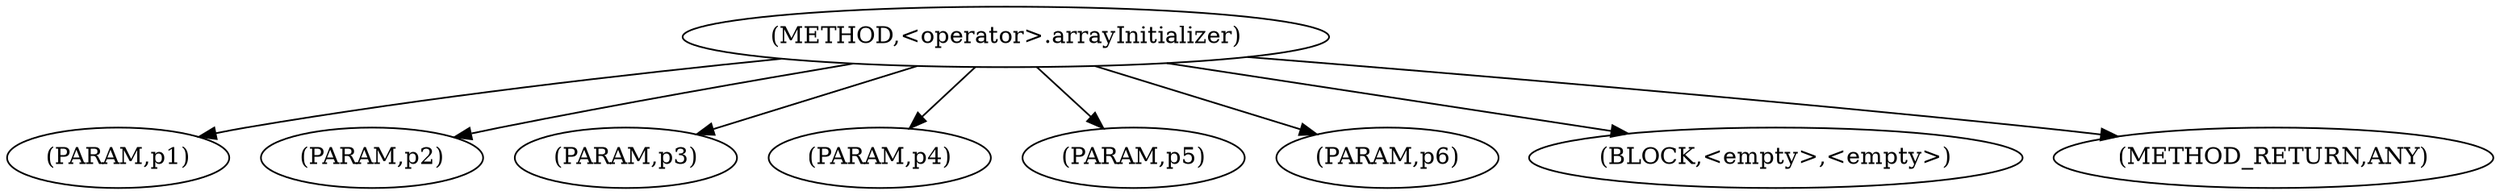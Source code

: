 digraph "&lt;operator&gt;.arrayInitializer" {  
"2404" [label = <(METHOD,&lt;operator&gt;.arrayInitializer)> ]
"2405" [label = <(PARAM,p1)> ]
"2406" [label = <(PARAM,p2)> ]
"2407" [label = <(PARAM,p3)> ]
"2408" [label = <(PARAM,p4)> ]
"2409" [label = <(PARAM,p5)> ]
"2410" [label = <(PARAM,p6)> ]
"2411" [label = <(BLOCK,&lt;empty&gt;,&lt;empty&gt;)> ]
"2412" [label = <(METHOD_RETURN,ANY)> ]
  "2404" -> "2405" 
  "2404" -> "2411" 
  "2404" -> "2406" 
  "2404" -> "2412" 
  "2404" -> "2407" 
  "2404" -> "2408" 
  "2404" -> "2409" 
  "2404" -> "2410" 
}
